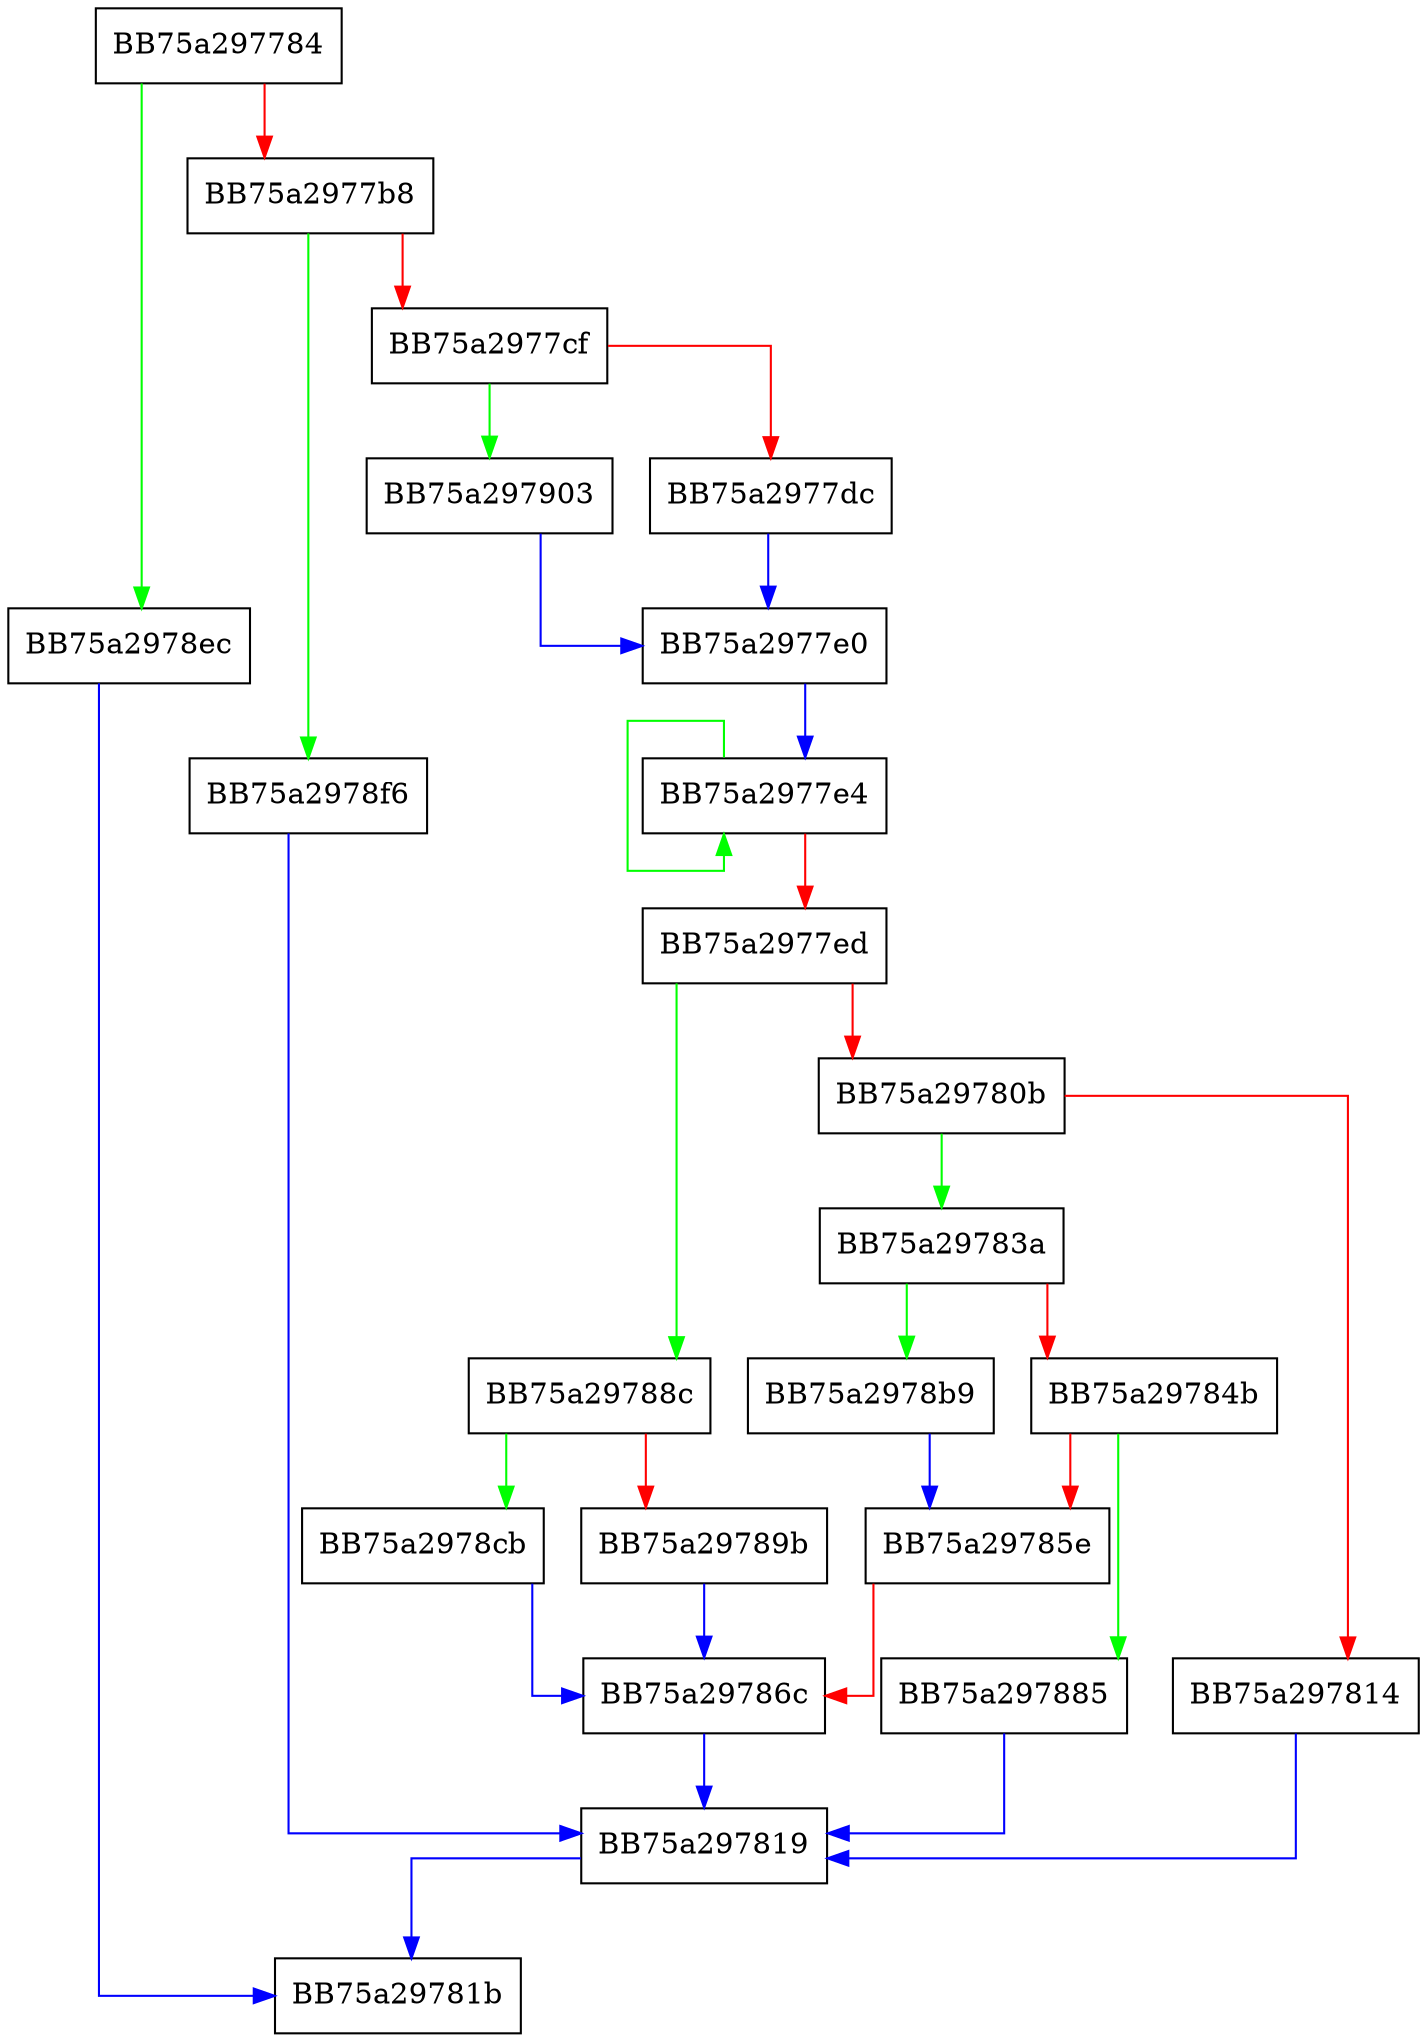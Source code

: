 digraph sqlite3VdbeSetColName {
  node [shape="box"];
  graph [splines=ortho];
  BB75a297784 -> BB75a2978ec [color="green"];
  BB75a297784 -> BB75a2977b8 [color="red"];
  BB75a2977b8 -> BB75a2978f6 [color="green"];
  BB75a2977b8 -> BB75a2977cf [color="red"];
  BB75a2977cf -> BB75a297903 [color="green"];
  BB75a2977cf -> BB75a2977dc [color="red"];
  BB75a2977dc -> BB75a2977e0 [color="blue"];
  BB75a2977e0 -> BB75a2977e4 [color="blue"];
  BB75a2977e4 -> BB75a2977e4 [color="green"];
  BB75a2977e4 -> BB75a2977ed [color="red"];
  BB75a2977ed -> BB75a29788c [color="green"];
  BB75a2977ed -> BB75a29780b [color="red"];
  BB75a29780b -> BB75a29783a [color="green"];
  BB75a29780b -> BB75a297814 [color="red"];
  BB75a297814 -> BB75a297819 [color="blue"];
  BB75a297819 -> BB75a29781b [color="blue"];
  BB75a29783a -> BB75a2978b9 [color="green"];
  BB75a29783a -> BB75a29784b [color="red"];
  BB75a29784b -> BB75a297885 [color="green"];
  BB75a29784b -> BB75a29785e [color="red"];
  BB75a29785e -> BB75a29786c [color="red"];
  BB75a29786c -> BB75a297819 [color="blue"];
  BB75a297885 -> BB75a297819 [color="blue"];
  BB75a29788c -> BB75a2978cb [color="green"];
  BB75a29788c -> BB75a29789b [color="red"];
  BB75a29789b -> BB75a29786c [color="blue"];
  BB75a2978b9 -> BB75a29785e [color="blue"];
  BB75a2978cb -> BB75a29786c [color="blue"];
  BB75a2978ec -> BB75a29781b [color="blue"];
  BB75a2978f6 -> BB75a297819 [color="blue"];
  BB75a297903 -> BB75a2977e0 [color="blue"];
}
